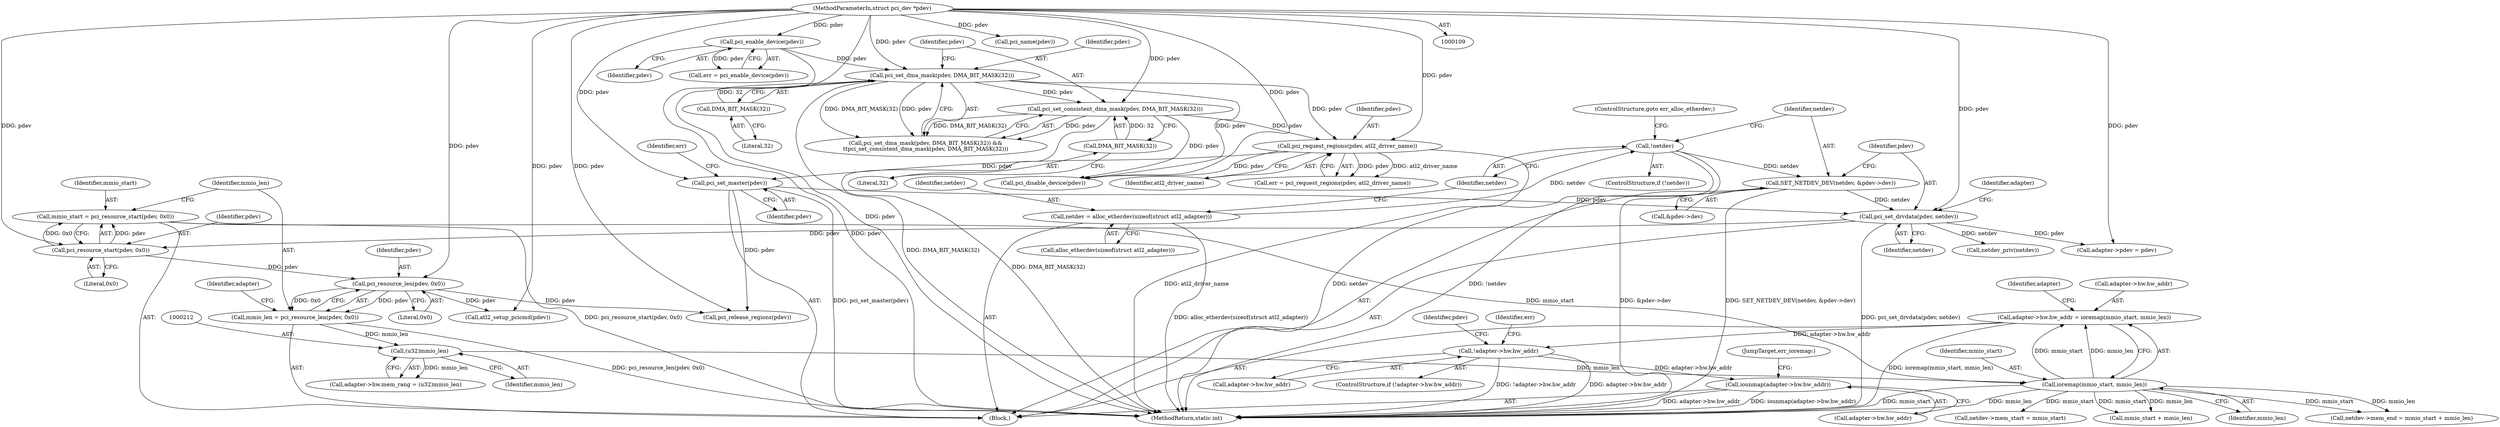 digraph "0_linux_f43bfaeddc79effbf3d0fcb53ca477cca66f3db8@pointer" {
"1000224" [label="(Call,!adapter->hw.hw_addr)"];
"1000214" [label="(Call,adapter->hw.hw_addr = ioremap(mmio_start, mmio_len))"];
"1000220" [label="(Call,ioremap(mmio_start, mmio_len))"];
"1000195" [label="(Call,mmio_start = pci_resource_start(pdev, 0x0))"];
"1000197" [label="(Call,pci_resource_start(pdev, 0x0))"];
"1000110" [label="(MethodParameterIn,struct pci_dev *pdev)"];
"1000171" [label="(Call,pci_set_drvdata(pdev, netdev))"];
"1000150" [label="(Call,pci_set_master(pdev))"];
"1000144" [label="(Call,pci_request_regions(pdev, atl2_driver_name))"];
"1000132" [label="(Call,pci_set_dma_mask(pdev, DMA_BIT_MASK(32)))"];
"1000124" [label="(Call,pci_enable_device(pdev))"];
"1000134" [label="(Call,DMA_BIT_MASK(32))"];
"1000136" [label="(Call,pci_set_consistent_dma_mask(pdev, DMA_BIT_MASK(32)))"];
"1000138" [label="(Call,DMA_BIT_MASK(32))"];
"1000165" [label="(Call,SET_NETDEV_DEV(netdev, &pdev->dev))"];
"1000162" [label="(Call,!netdev)"];
"1000156" [label="(Call,netdev = alloc_etherdev(sizeof(struct atl2_adapter)))"];
"1000211" [label="(Call,(u32)mmio_len)"];
"1000200" [label="(Call,mmio_len = pci_resource_len(pdev, 0x0))"];
"1000202" [label="(Call,pci_resource_len(pdev, 0x0))"];
"1000416" [label="(Call,iounmap(adapter->hw.hw_addr))"];
"1000166" [label="(Identifier,netdev)"];
"1000135" [label="(Literal,32)"];
"1000224" [label="(Call,!adapter->hw.hw_addr)"];
"1000157" [label="(Identifier,netdev)"];
"1000198" [label="(Identifier,pdev)"];
"1000430" [label="(Call,pci_disable_device(pdev))"];
"1000274" [label="(Call,netdev->mem_end = mmio_start + mmio_len)"];
"1000138" [label="(Call,DMA_BIT_MASK(32))"];
"1000150" [label="(Call,pci_set_master(pdev))"];
"1000197" [label="(Call,pci_resource_start(pdev, 0x0))"];
"1000269" [label="(Call,netdev->mem_start = mmio_start)"];
"1000261" [label="(Call,pci_name(pdev))"];
"1000146" [label="(Identifier,atl2_driver_name)"];
"1000163" [label="(Identifier,netdev)"];
"1000156" [label="(Call,netdev = alloc_etherdev(sizeof(struct atl2_adapter)))"];
"1000158" [label="(Call,alloc_etherdev(sizeof(struct atl2_adapter)))"];
"1000225" [label="(Call,adapter->hw.hw_addr)"];
"1000422" [label="(JumpTarget,err_ioremap:)"];
"1000215" [label="(Call,adapter->hw.hw_addr)"];
"1000161" [label="(ControlStructure,if (!netdev))"];
"1000175" [label="(Identifier,adapter)"];
"1000201" [label="(Identifier,mmio_len)"];
"1000142" [label="(Call,err = pci_request_regions(pdev, atl2_driver_name))"];
"1000132" [label="(Call,pci_set_dma_mask(pdev, DMA_BIT_MASK(32)))"];
"1000162" [label="(Call,!netdev)"];
"1000122" [label="(Call,err = pci_enable_device(pdev))"];
"1000213" [label="(Identifier,mmio_len)"];
"1000176" [label="(Call,netdev_priv(netdev))"];
"1000199" [label="(Literal,0x0)"];
"1000232" [label="(Identifier,err)"];
"1000416" [label="(Call,iounmap(adapter->hw.hw_addr))"];
"1000204" [label="(Literal,0x0)"];
"1000214" [label="(Call,adapter->hw.hw_addr = ioremap(mmio_start, mmio_len))"];
"1000211" [label="(Call,(u32)mmio_len)"];
"1000203" [label="(Identifier,pdev)"];
"1000136" [label="(Call,pci_set_consistent_dma_mask(pdev, DMA_BIT_MASK(32)))"];
"1000125" [label="(Identifier,pdev)"];
"1000236" [label="(Call,atl2_setup_pcicmd(pdev))"];
"1000165" [label="(Call,SET_NETDEV_DEV(netdev, &pdev->dev))"];
"1000200" [label="(Call,mmio_len = pci_resource_len(pdev, 0x0))"];
"1000167" [label="(Call,&pdev->dev)"];
"1000205" [label="(Call,adapter->hw.mem_rang = (u32)mmio_len)"];
"1000196" [label="(Identifier,mmio_start)"];
"1000134" [label="(Call,DMA_BIT_MASK(32))"];
"1000131" [label="(Call,pci_set_dma_mask(pdev, DMA_BIT_MASK(32)) &&\n\t\tpci_set_consistent_dma_mask(pdev, DMA_BIT_MASK(32)))"];
"1000417" [label="(Call,adapter->hw.hw_addr)"];
"1000133" [label="(Identifier,pdev)"];
"1000110" [label="(MethodParameterIn,struct pci_dev *pdev)"];
"1000426" [label="(Call,pci_release_regions(pdev))"];
"1000278" [label="(Call,mmio_start + mmio_len)"];
"1000164" [label="(ControlStructure,goto err_alloc_etherdev;)"];
"1000195" [label="(Call,mmio_start = pci_resource_start(pdev, 0x0))"];
"1000222" [label="(Identifier,mmio_len)"];
"1000172" [label="(Identifier,pdev)"];
"1000173" [label="(Identifier,netdev)"];
"1000112" [label="(Block,)"];
"1000208" [label="(Identifier,adapter)"];
"1000220" [label="(Call,ioremap(mmio_start, mmio_len))"];
"1000227" [label="(Identifier,adapter)"];
"1000151" [label="(Identifier,pdev)"];
"1000153" [label="(Identifier,err)"];
"1000145" [label="(Identifier,pdev)"];
"1000183" [label="(Call,adapter->pdev = pdev)"];
"1000223" [label="(ControlStructure,if (!adapter->hw.hw_addr))"];
"1000221" [label="(Identifier,mmio_start)"];
"1000139" [label="(Literal,32)"];
"1000237" [label="(Identifier,pdev)"];
"1000434" [label="(MethodReturn,static int)"];
"1000144" [label="(Call,pci_request_regions(pdev, atl2_driver_name))"];
"1000137" [label="(Identifier,pdev)"];
"1000171" [label="(Call,pci_set_drvdata(pdev, netdev))"];
"1000124" [label="(Call,pci_enable_device(pdev))"];
"1000202" [label="(Call,pci_resource_len(pdev, 0x0))"];
"1000224" -> "1000223"  [label="AST: "];
"1000224" -> "1000225"  [label="CFG: "];
"1000225" -> "1000224"  [label="AST: "];
"1000232" -> "1000224"  [label="CFG: "];
"1000237" -> "1000224"  [label="CFG: "];
"1000224" -> "1000434"  [label="DDG: adapter->hw.hw_addr"];
"1000224" -> "1000434"  [label="DDG: !adapter->hw.hw_addr"];
"1000214" -> "1000224"  [label="DDG: adapter->hw.hw_addr"];
"1000224" -> "1000416"  [label="DDG: adapter->hw.hw_addr"];
"1000214" -> "1000112"  [label="AST: "];
"1000214" -> "1000220"  [label="CFG: "];
"1000215" -> "1000214"  [label="AST: "];
"1000220" -> "1000214"  [label="AST: "];
"1000227" -> "1000214"  [label="CFG: "];
"1000214" -> "1000434"  [label="DDG: ioremap(mmio_start, mmio_len)"];
"1000220" -> "1000214"  [label="DDG: mmio_start"];
"1000220" -> "1000214"  [label="DDG: mmio_len"];
"1000220" -> "1000222"  [label="CFG: "];
"1000221" -> "1000220"  [label="AST: "];
"1000222" -> "1000220"  [label="AST: "];
"1000220" -> "1000434"  [label="DDG: mmio_start"];
"1000220" -> "1000434"  [label="DDG: mmio_len"];
"1000195" -> "1000220"  [label="DDG: mmio_start"];
"1000211" -> "1000220"  [label="DDG: mmio_len"];
"1000220" -> "1000269"  [label="DDG: mmio_start"];
"1000220" -> "1000274"  [label="DDG: mmio_start"];
"1000220" -> "1000274"  [label="DDG: mmio_len"];
"1000220" -> "1000278"  [label="DDG: mmio_start"];
"1000220" -> "1000278"  [label="DDG: mmio_len"];
"1000195" -> "1000112"  [label="AST: "];
"1000195" -> "1000197"  [label="CFG: "];
"1000196" -> "1000195"  [label="AST: "];
"1000197" -> "1000195"  [label="AST: "];
"1000201" -> "1000195"  [label="CFG: "];
"1000195" -> "1000434"  [label="DDG: pci_resource_start(pdev, 0x0)"];
"1000197" -> "1000195"  [label="DDG: pdev"];
"1000197" -> "1000195"  [label="DDG: 0x0"];
"1000197" -> "1000199"  [label="CFG: "];
"1000198" -> "1000197"  [label="AST: "];
"1000199" -> "1000197"  [label="AST: "];
"1000110" -> "1000197"  [label="DDG: pdev"];
"1000171" -> "1000197"  [label="DDG: pdev"];
"1000197" -> "1000202"  [label="DDG: pdev"];
"1000110" -> "1000109"  [label="AST: "];
"1000110" -> "1000434"  [label="DDG: pdev"];
"1000110" -> "1000124"  [label="DDG: pdev"];
"1000110" -> "1000132"  [label="DDG: pdev"];
"1000110" -> "1000136"  [label="DDG: pdev"];
"1000110" -> "1000144"  [label="DDG: pdev"];
"1000110" -> "1000150"  [label="DDG: pdev"];
"1000110" -> "1000171"  [label="DDG: pdev"];
"1000110" -> "1000183"  [label="DDG: pdev"];
"1000110" -> "1000202"  [label="DDG: pdev"];
"1000110" -> "1000236"  [label="DDG: pdev"];
"1000110" -> "1000261"  [label="DDG: pdev"];
"1000110" -> "1000426"  [label="DDG: pdev"];
"1000110" -> "1000430"  [label="DDG: pdev"];
"1000171" -> "1000112"  [label="AST: "];
"1000171" -> "1000173"  [label="CFG: "];
"1000172" -> "1000171"  [label="AST: "];
"1000173" -> "1000171"  [label="AST: "];
"1000175" -> "1000171"  [label="CFG: "];
"1000171" -> "1000434"  [label="DDG: pci_set_drvdata(pdev, netdev)"];
"1000150" -> "1000171"  [label="DDG: pdev"];
"1000165" -> "1000171"  [label="DDG: netdev"];
"1000171" -> "1000176"  [label="DDG: netdev"];
"1000171" -> "1000183"  [label="DDG: pdev"];
"1000150" -> "1000112"  [label="AST: "];
"1000150" -> "1000151"  [label="CFG: "];
"1000151" -> "1000150"  [label="AST: "];
"1000153" -> "1000150"  [label="CFG: "];
"1000150" -> "1000434"  [label="DDG: pci_set_master(pdev)"];
"1000144" -> "1000150"  [label="DDG: pdev"];
"1000150" -> "1000426"  [label="DDG: pdev"];
"1000144" -> "1000142"  [label="AST: "];
"1000144" -> "1000146"  [label="CFG: "];
"1000145" -> "1000144"  [label="AST: "];
"1000146" -> "1000144"  [label="AST: "];
"1000142" -> "1000144"  [label="CFG: "];
"1000144" -> "1000434"  [label="DDG: atl2_driver_name"];
"1000144" -> "1000142"  [label="DDG: pdev"];
"1000144" -> "1000142"  [label="DDG: atl2_driver_name"];
"1000132" -> "1000144"  [label="DDG: pdev"];
"1000136" -> "1000144"  [label="DDG: pdev"];
"1000144" -> "1000430"  [label="DDG: pdev"];
"1000132" -> "1000131"  [label="AST: "];
"1000132" -> "1000134"  [label="CFG: "];
"1000133" -> "1000132"  [label="AST: "];
"1000134" -> "1000132"  [label="AST: "];
"1000137" -> "1000132"  [label="CFG: "];
"1000131" -> "1000132"  [label="CFG: "];
"1000132" -> "1000434"  [label="DDG: DMA_BIT_MASK(32)"];
"1000132" -> "1000131"  [label="DDG: pdev"];
"1000132" -> "1000131"  [label="DDG: DMA_BIT_MASK(32)"];
"1000124" -> "1000132"  [label="DDG: pdev"];
"1000134" -> "1000132"  [label="DDG: 32"];
"1000132" -> "1000136"  [label="DDG: pdev"];
"1000132" -> "1000430"  [label="DDG: pdev"];
"1000124" -> "1000122"  [label="AST: "];
"1000124" -> "1000125"  [label="CFG: "];
"1000125" -> "1000124"  [label="AST: "];
"1000122" -> "1000124"  [label="CFG: "];
"1000124" -> "1000434"  [label="DDG: pdev"];
"1000124" -> "1000122"  [label="DDG: pdev"];
"1000134" -> "1000135"  [label="CFG: "];
"1000135" -> "1000134"  [label="AST: "];
"1000136" -> "1000131"  [label="AST: "];
"1000136" -> "1000138"  [label="CFG: "];
"1000137" -> "1000136"  [label="AST: "];
"1000138" -> "1000136"  [label="AST: "];
"1000131" -> "1000136"  [label="CFG: "];
"1000136" -> "1000434"  [label="DDG: DMA_BIT_MASK(32)"];
"1000136" -> "1000131"  [label="DDG: pdev"];
"1000136" -> "1000131"  [label="DDG: DMA_BIT_MASK(32)"];
"1000138" -> "1000136"  [label="DDG: 32"];
"1000136" -> "1000430"  [label="DDG: pdev"];
"1000138" -> "1000139"  [label="CFG: "];
"1000139" -> "1000138"  [label="AST: "];
"1000165" -> "1000112"  [label="AST: "];
"1000165" -> "1000167"  [label="CFG: "];
"1000166" -> "1000165"  [label="AST: "];
"1000167" -> "1000165"  [label="AST: "];
"1000172" -> "1000165"  [label="CFG: "];
"1000165" -> "1000434"  [label="DDG: &pdev->dev"];
"1000165" -> "1000434"  [label="DDG: SET_NETDEV_DEV(netdev, &pdev->dev)"];
"1000162" -> "1000165"  [label="DDG: netdev"];
"1000162" -> "1000161"  [label="AST: "];
"1000162" -> "1000163"  [label="CFG: "];
"1000163" -> "1000162"  [label="AST: "];
"1000164" -> "1000162"  [label="CFG: "];
"1000166" -> "1000162"  [label="CFG: "];
"1000162" -> "1000434"  [label="DDG: netdev"];
"1000162" -> "1000434"  [label="DDG: !netdev"];
"1000156" -> "1000162"  [label="DDG: netdev"];
"1000156" -> "1000112"  [label="AST: "];
"1000156" -> "1000158"  [label="CFG: "];
"1000157" -> "1000156"  [label="AST: "];
"1000158" -> "1000156"  [label="AST: "];
"1000163" -> "1000156"  [label="CFG: "];
"1000156" -> "1000434"  [label="DDG: alloc_etherdev(sizeof(struct atl2_adapter))"];
"1000211" -> "1000205"  [label="AST: "];
"1000211" -> "1000213"  [label="CFG: "];
"1000212" -> "1000211"  [label="AST: "];
"1000213" -> "1000211"  [label="AST: "];
"1000205" -> "1000211"  [label="CFG: "];
"1000211" -> "1000205"  [label="DDG: mmio_len"];
"1000200" -> "1000211"  [label="DDG: mmio_len"];
"1000200" -> "1000112"  [label="AST: "];
"1000200" -> "1000202"  [label="CFG: "];
"1000201" -> "1000200"  [label="AST: "];
"1000202" -> "1000200"  [label="AST: "];
"1000208" -> "1000200"  [label="CFG: "];
"1000200" -> "1000434"  [label="DDG: pci_resource_len(pdev, 0x0)"];
"1000202" -> "1000200"  [label="DDG: pdev"];
"1000202" -> "1000200"  [label="DDG: 0x0"];
"1000202" -> "1000204"  [label="CFG: "];
"1000203" -> "1000202"  [label="AST: "];
"1000204" -> "1000202"  [label="AST: "];
"1000202" -> "1000236"  [label="DDG: pdev"];
"1000202" -> "1000426"  [label="DDG: pdev"];
"1000416" -> "1000112"  [label="AST: "];
"1000416" -> "1000417"  [label="CFG: "];
"1000417" -> "1000416"  [label="AST: "];
"1000422" -> "1000416"  [label="CFG: "];
"1000416" -> "1000434"  [label="DDG: iounmap(adapter->hw.hw_addr)"];
"1000416" -> "1000434"  [label="DDG: adapter->hw.hw_addr"];
}

